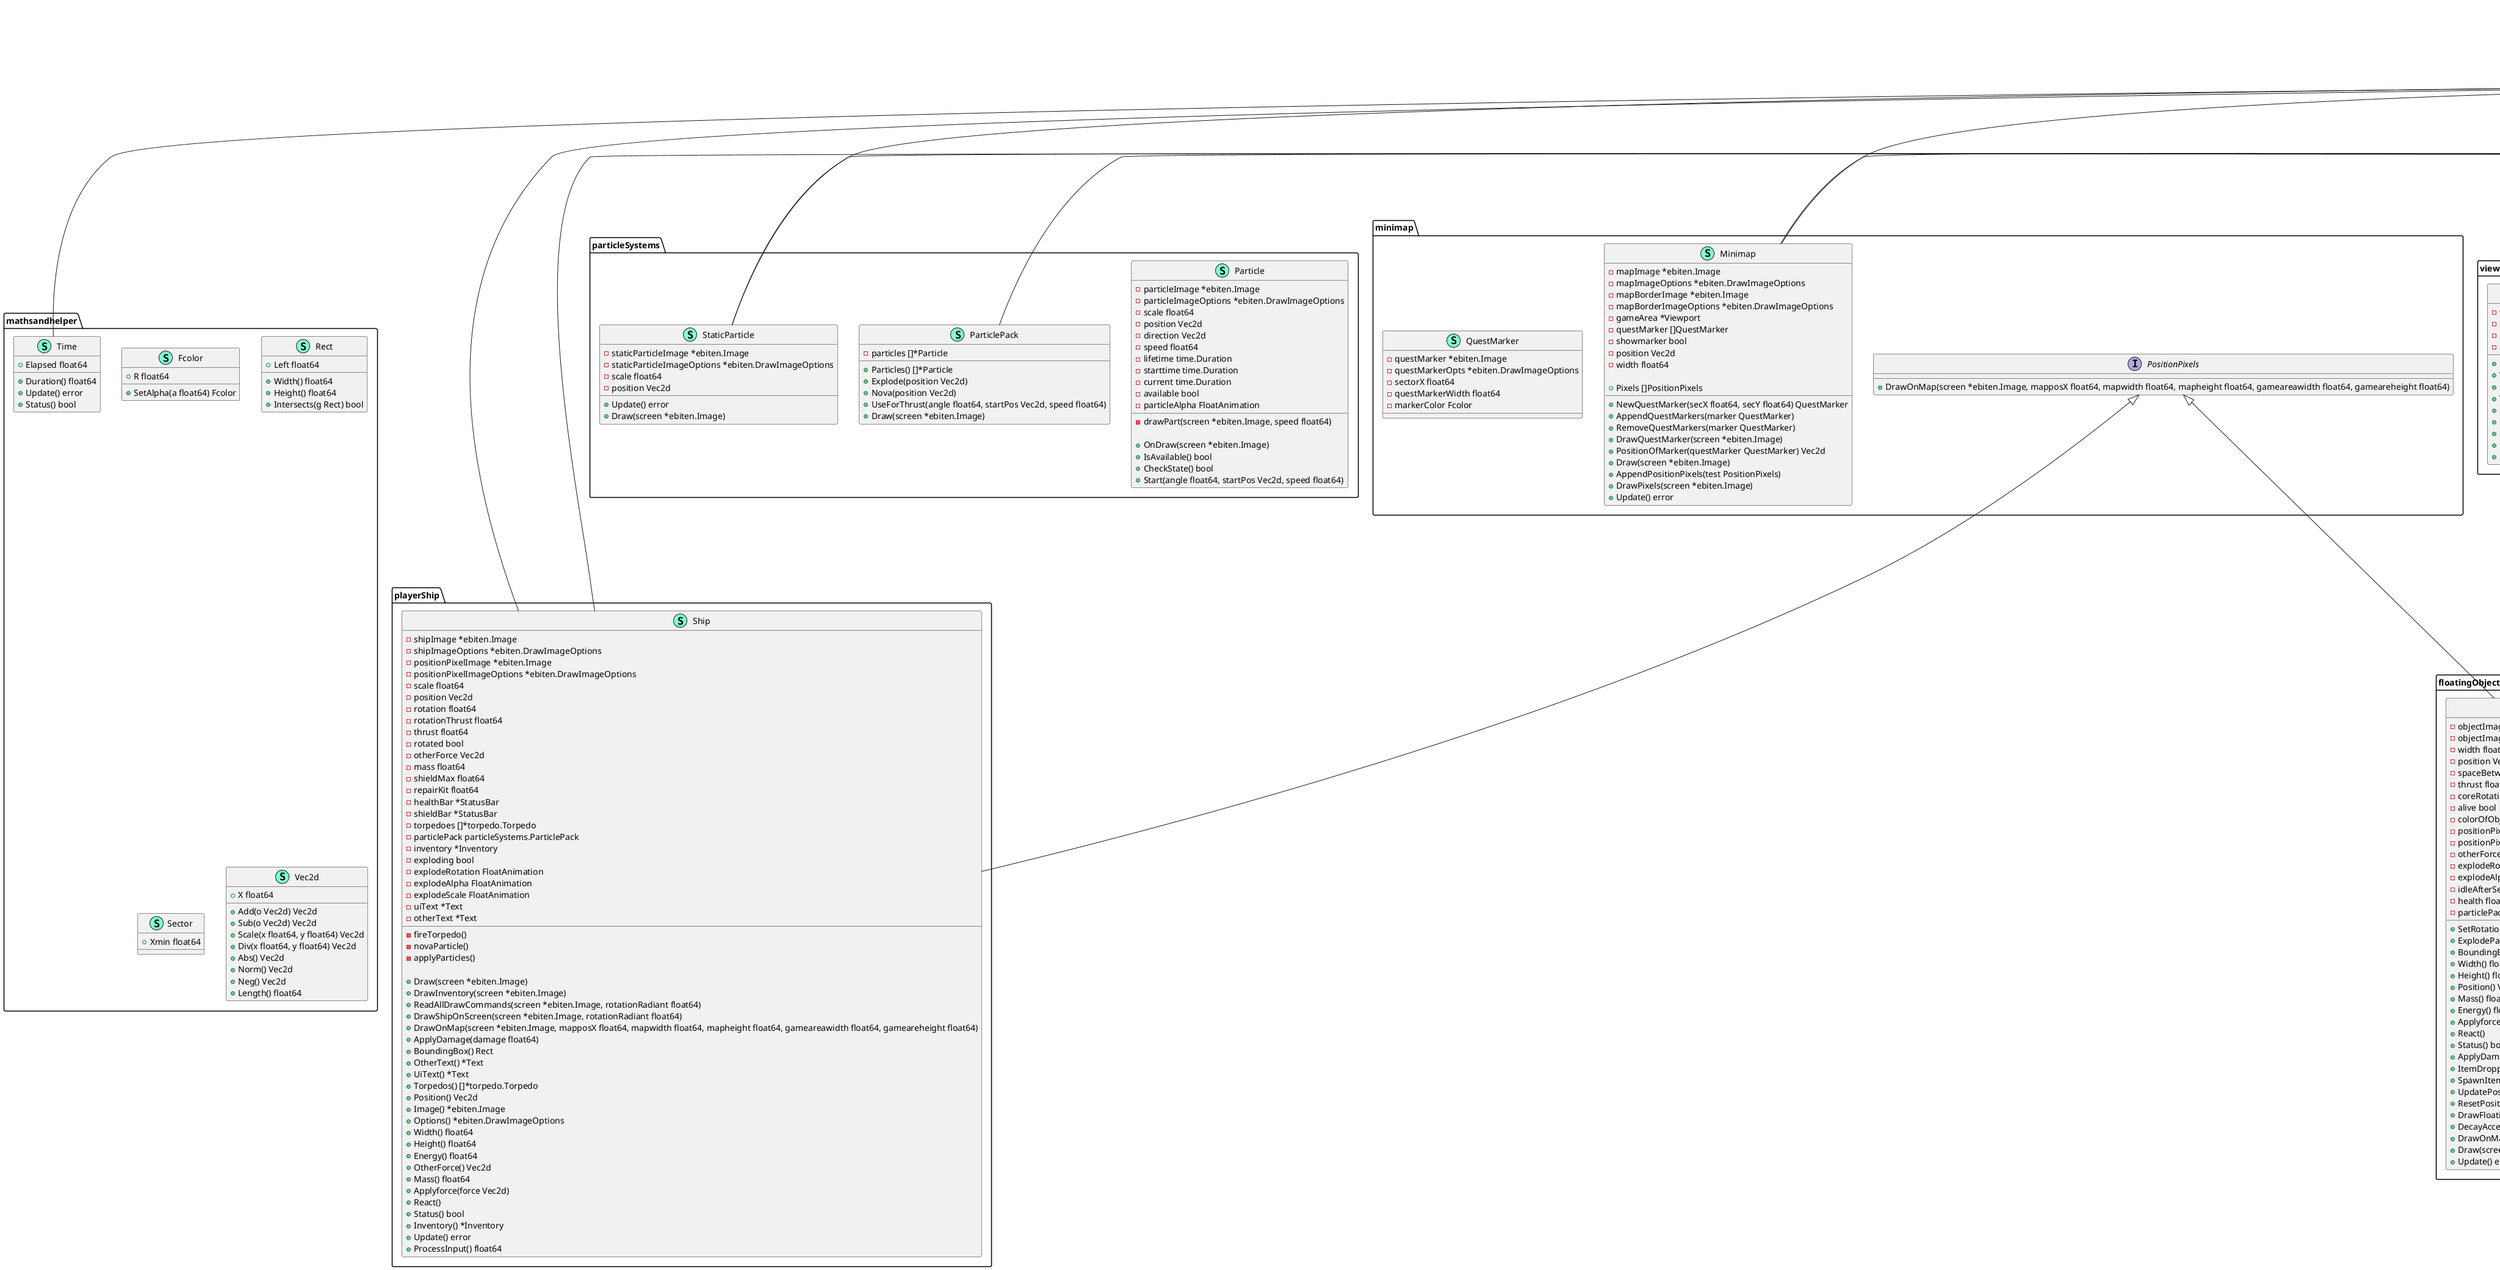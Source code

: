 @startuml
namespace animation {
    class Animation << (S,Aquamarine) >> {
        - start time.Duration
        - duration time.Duration
        - running bool
        - interpolator Interpolator
        - state animState

        - startAnim() 
        - stopAnim() bool

        + Apply(elapsed float64) bool

    }
    interface FloatAnimation  {
        + StartA() 
        + Stop() bool
        + Apply(elapsed float64) bool
        + Min() float64
        + Max() float64
        + Current() float64

    }
    class animation.Interpolator << (T, #FF7700) >>  {
    }
    class animation.animState << (T, #FF7700) >>  {
    }
    class linearFloatAnimation << (S,Aquamarine) >> {
        - min float64

        + StartA() 
        + Stop() bool
        + Min() float64
        + Max() float64
        + Current() float64

    }
}
"animation.Animation" *-- "animation.linearFloatAnimation"


namespace background {
    class BackGround << (S,Aquamarine) >> {
        - playerShip *Ship
        - backgroundImage *ebiten.Image
        - backgroundImageOptions *ebiten.DrawImageOptions
        - maxThrust float64
        - width float64
        - position Vec2d

        + LoopBackGround() 
        + Draw(screen *ebiten.Image) 
        + ConvertInputToAcceleration() 
        + Update() error

    }
}

"game.Readupdate" <|-- "background.BackGround"
"game.Renderable" <|-- "background.BackGround"

namespace collectables {
    class Item << (S,Aquamarine) >> {
        - itemImage *ebiten.Image
        - itemImageOpts *ebiten.DrawImageOptions
        - scale float64
        - rotation float64
        - position Vec2d
        - mass float64
        - collected bool
        - itemType ItemType

        + BoundingBox() Rect
        + Position() Vec2d
        + SetPosition(updatedPosition Vec2d) 
        + SetCollected(isitcollected bool) 
        + IsCollected() bool
        + Width() float64
        + Height() float64
        + Type() ItemType
        + Draw(screen *ebiten.Image) 
        + Update() error

    }
    class ItemType << (S,Aquamarine) >> {
        + TypeAsString() string

    }
    class collectables.ItemType << (T, #FF7700) >>  {
    }
}

"game.Readupdate" <|-- "collectables.Item"
"game.Renderable" <|-- "collectables.Item"

namespace floatingObjects {
    class BundledFloatingObject << (S,Aquamarine) >> {
        - bundledObjectsImageOptions *ebiten.DrawImageOptions
        - position Vec2d
        - rotation float64
        - rotationSpeed float64
        - met []*FloatingObject
        - exploded bool
        - width float64
        - otherForce Vec2d
        - mass float64
        - health float64
        - particles particleSystems.ParticlePack

        + FloatingObjects() []*FloatingObject
        + ExplodeParticles() 
        + Explode() 
        + BoundingBox() Rect
        + ApplyDamage(damage float64) 
        + Width() float64
        + Height() float64
        + Position() Vec2d
        + Mass() float64
        + Applyforce(force Vec2d) 
        + Energy() float64
        + React() 
        + ResetPosition() 
        + UpdatePosition() 
        + RotateObjectsAroundCenter() 
        + DecayAccelerationOverTime() 
        + Draw(screen *ebiten.Image) 
        + Update() error

    }
    class FloatingObject << (S,Aquamarine) >> {
        - objectImage *ebiten.Image
        - objectImageOptions *ebiten.DrawImageOptions
        - width float64
        - position Vec2d
        - spaceBetweenObjects float64
        - thrust float64
        - coreRotation float64
        - alive bool
        - colorOfObject Fcolor
        - positionPixelImage *ebiten.Image
        - positionPixelOptions *ebiten.DrawImageOptions
        - otherForce Vec2d
        - explodeRotation FloatAnimation
        - explodeAlpha FloatAnimation
        - idleAfterSeparation FloatAnimation
        - health float64
        - particlePack particleSystems.ParticlePack

        + SetRotation(rotation float64) 
        + ExplodeParticles() 
        + BoundingBox() Rect
        + Width() float64
        + Height() float64
        + Position() Vec2d
        + Mass() float64
        + Energy() float64
        + Applyforce(force Vec2d) 
        + React() 
        + Status() bool
        + ApplyDamage(damage float64) 
        + ItemDropped() bool
        + SpawnItem() *Item
        + UpdatePosition() 
        + ResetPosition() 
        + DrawFloatingObject(screen *ebiten.Image, rot float64, color Fcolor) 
        + DecayAccelerationOverTime() 
        + DrawOnMap(screen *ebiten.Image, mapposX float64, mapwidth float64, mapheight float64, gameareawidth float64, gameareheight float64) 
        + Draw(screen *ebiten.Image) 
        + Update() error

    }
}

"game.Readupdate" <|-- "floatingObjects.BundledFloatingObject"
"game.Renderable" <|-- "floatingObjects.BundledFloatingObject"
"game.Readupdate" <|-- "floatingObjects.FloatingObject"
"game.Renderable" <|-- "floatingObjects.FloatingObject"
"minimap.PositionPixels" <|-- "floatingObjects.FloatingObject"

namespace game {
    interface Collectable  {
        + BoundingBox() Rect
        + Position() Vec2d
        + SetPosition(pos Vec2d) 
        + SetCollected(isitcollected bool) 
        + IsCollected() bool
        + Type() ItemType

    }
    class Game << (S,Aquamarine) >> {
        - viewPort *Viewport
        - met *floatingObjects.FloatingObject
        - scale float64

        + Img *playerShip.Ship
        + BG []*background.BackGround
        + Renderables []Renderable
        + Readupdate []Readupdate
        + Objects []Object
        + ItemOwners []ItemOwner
        + Collectables []Collectable
        + MiniMap *minimap.Minimap
        + Ship *playerShip.Ship

        - applyCollisions() 
        - applyTorpedos() 

        + Update() error
        + Draw(screen *ebiten.Image) 
        + DropItems() 
        + Layout(outsideWidth int, outsideHeight int) (int, int)
        + CreateNewRandomMeteoride() 
        + CreateRandomObject() 
        + CreateRandomObject1() 
        + PickUpCollectables() 
        + Setup() 

    }
    interface ItemOwner  {
        + SpawnItem() *Item
        + Status() bool
        + ItemDropped() bool

    }
    interface Object  {
        + BoundingBox() Rect
        + Energy() float64
        + Position() Vec2d
        + Applyforce(force Vec2d) 
        + Mass() float64
        + React() 
        + ApplyDamage(damage float64) 

    }
    interface Readupdate  {
        + Update() error

    }
    interface Renderable  {
        + Draw(screen *ebiten.Image) 

    }
}

"game.Readupdate" <|-- "game.Game"
"game.Renderable" <|-- "game.Game"

namespace inventory {
    class Inventory << (S,Aquamarine) >> {
        - inventory <font color=blue>map</font>[ItemType]int
        - visible bool

        + AddToInventory(itemtype ItemType) 
        + AllItems() <font color=blue>map</font>[ItemType]int
        + Visible() bool
        + SetVisible(state bool) 
        + Update() 

    }
}


namespace mathsandhelper {
    class Fcolor << (S,Aquamarine) >> {
        + R float64

        + SetAlpha(a float64) Fcolor

    }
    class Rect << (S,Aquamarine) >> {
        + Left float64

        + Width() float64
        + Height() float64
        + Intersects(g Rect) bool

    }
    class Sector << (S,Aquamarine) >> {
        + Xmin float64

    }
    class Time << (S,Aquamarine) >> {
        + Elapsed float64

        + Duration() float64
        + Update() error
        + Status() bool

    }
    class Vec2d << (S,Aquamarine) >> {
        + X float64

        + Add(o Vec2d) Vec2d
        + Sub(o Vec2d) Vec2d
        + Scale(x float64, y float64) Vec2d
        + Div(x float64, y float64) Vec2d
        + Abs() Vec2d
        + Norm() Vec2d
        + Neg() Vec2d
        + Length() float64

    }
}

"game.Readupdate" <|-- "mathsandhelper.Time"

namespace minimap {
    class Minimap << (S,Aquamarine) >> {
        - mapImage *ebiten.Image
        - mapImageOptions *ebiten.DrawImageOptions
        - mapBorderImage *ebiten.Image
        - mapBorderImageOptions *ebiten.DrawImageOptions
        - gameArea *Viewport
        - questMarker []QuestMarker
        - showmarker bool
        - position Vec2d
        - width float64

        + Pixels []PositionPixels

        + NewQuestMarker(secX float64, secY float64) QuestMarker
        + AppendQuestMarkers(marker QuestMarker) 
        + RemoveQuestMarkers(marker QuestMarker) 
        + DrawQuestMarker(screen *ebiten.Image) 
        + PositionOfMarker(questMarker QuestMarker) Vec2d
        + Draw(screen *ebiten.Image) 
        + AppendPositionPixels(test PositionPixels) 
        + DrawPixels(screen *ebiten.Image) 
        + Update() error

    }
    interface PositionPixels  {
        + DrawOnMap(screen *ebiten.Image, mapposX float64, mapwidth float64, mapheight float64, gameareawidth float64, gameareheight float64) 

    }
    class QuestMarker << (S,Aquamarine) >> {
        - questMarker *ebiten.Image
        - questMarkerOpts *ebiten.DrawImageOptions
        - sectorX float64
        - questMarkerWidth float64
        - markerColor Fcolor

    }
}

"game.Readupdate" <|-- "minimap.Minimap"
"game.Renderable" <|-- "minimap.Minimap"

namespace particleSystems {
    class Particle << (S,Aquamarine) >> {
        - particleImage *ebiten.Image
        - particleImageOptions *ebiten.DrawImageOptions
        - scale float64
        - position Vec2d
        - direction Vec2d
        - speed float64
        - lifetime time.Duration
        - starttime time.Duration
        - current time.Duration
        - available bool
        - particleAlpha FloatAnimation

        - drawPart(screen *ebiten.Image, speed float64) 

        + OnDraw(screen *ebiten.Image) 
        + IsAvailable() bool
        + CheckState() bool
        + Start(angle float64, startPos Vec2d, speed float64) 

    }
    class ParticlePack << (S,Aquamarine) >> {
        - particles []*Particle

        + Particles() []*Particle
        + Explode(position Vec2d) 
        + Nova(position Vec2d) 
        + UseForThrust(angle float64, startPos Vec2d, speed float64) 
        + Draw(screen *ebiten.Image) 

    }
    class StaticParticle << (S,Aquamarine) >> {
        - staticParticleImage *ebiten.Image
        - staticParticleImageOptions *ebiten.DrawImageOptions
        - scale float64
        - position Vec2d

        + Update() error
        + Draw(screen *ebiten.Image) 

    }
}

"game.Renderable" <|-- "particleSystems.ParticlePack"
"game.Readupdate" <|-- "particleSystems.StaticParticle"
"game.Renderable" <|-- "particleSystems.StaticParticle"

namespace playerShip {
    class Ship << (S,Aquamarine) >> {
        - shipImage *ebiten.Image
        - shipImageOptions *ebiten.DrawImageOptions
        - positionPixelImage *ebiten.Image
        - positionPixelImageOptions *ebiten.DrawImageOptions
        - scale float64
        - position Vec2d
        - rotation float64
        - rotationThrust float64
        - thrust float64
        - rotated bool
        - otherForce Vec2d
        - mass float64
        - shieldMax float64
        - repairKit float64
        - healthBar *StatusBar
        - shieldBar *StatusBar
        - torpedoes []*torpedo.Torpedo
        - particlePack particleSystems.ParticlePack
        - inventory *Inventory
        - exploding bool
        - explodeRotation FloatAnimation
        - explodeAlpha FloatAnimation
        - explodeScale FloatAnimation
        - uiText *Text
        - otherText *Text

        - fireTorpedo() 
        - novaParticle() 
        - applyParticles() 

        + Draw(screen *ebiten.Image) 
        + DrawInventory(screen *ebiten.Image) 
        + ReadAllDrawCommands(screen *ebiten.Image, rotationRadiant float64) 
        + DrawShipOnScreen(screen *ebiten.Image, rotationRadiant float64) 
        + DrawOnMap(screen *ebiten.Image, mapposX float64, mapwidth float64, mapheight float64, gameareawidth float64, gameareheight float64) 
        + ApplyDamage(damage float64) 
        + BoundingBox() Rect
        + OtherText() *Text
        + UiText() *Text
        + Torpedos() []*torpedo.Torpedo
        + Position() Vec2d
        + Image() *ebiten.Image
        + Options() *ebiten.DrawImageOptions
        + Width() float64
        + Height() float64
        + Energy() float64
        + OtherForce() Vec2d
        + Mass() float64
        + Applyforce(force Vec2d) 
        + React() 
        + Status() bool
        + Inventory() *Inventory
        + Update() error
        + ProcessInput() float64

    }
}

"game.Readupdate" <|-- "playerShip.Ship"
"game.Renderable" <|-- "playerShip.Ship"
"minimap.PositionPixels" <|-- "playerShip.Ship"

namespace statusBar {
    class StatusBar << (S,Aquamarine) >> {
        - img *ebiten.Image
        - statusBarDisplay *ebiten.DrawImageOptions
        - width int
        - position Vec2d
        - decreaseAnimation FloatAnimation
        - currentBarValue float64
        - maxBarValue float64
        - repairKit float64
        - onHit bool
        - color color.RGBA

        - repairHullAndRechargeShield() 

        + Draw(screen *ebiten.Image) 
        + Position() Vec2d
        + Percentage() float64
        + ApplyDamage(damage float64) 
        + Decrease(damage float64) 
        + Update() 

    }
}

"game.Renderable" <|-- "statusBar.StatusBar"

namespace textOnScreen {
    class Text << (S,Aquamarine) >> {
        - font1 font.Face
        - fontsize float64

        + SetupText(size float64, font2 []byte) 
        + TextToScreen(screen *ebiten.Image, X int, Y int, String string, line int) 

    }
}


namespace torpedo {
    class Torpedo << (S,Aquamarine) >> {
        - torpedoImage *ebiten.Image
        - torpedoimageOptions *ebiten.DrawImageOptions
        - width float64
        - scale float64
        - position Vec2d
        - dir Vec2d
        - aniLayer0Degree float64
        - aniLayer1Degree float64
        - color0 Fcolor
        - color1 Fcolor
        - state TorpedoLifeState
        - explodingAlpha FloatAnimation
        - explodingScale FloatAnimation
        - lifetime FloatAnimation
        - lifetimeDuration time.Duration

        + Damage float64

        - drawImg(screen *ebiten.Image, rot float64, scale float64, color Fcolor) 

        + IsAvailable() bool
        + IsActive() bool
        + Explode() 
        + Reset() 
        + Fire(startPos Vec2d, rotDegree float64) 
        + Width() float64
        + Height() float64
        + BoundingBox() Rect
        + Position() Vec2d
        + Hits(state bool) bool
        + OnDraw(screen *ebiten.Image) 

    }
    class torpedo.TorpedoLifeState << (T, #FF7700) >>  {
    }
}


namespace viewport {
    class Viewport << (S,Aquamarine) >> {
        - width float64
        - position Vec2d
        - playerShip *Ship
        - sectors int

        + CalculateSectorBounds(X float64, Y float64) Sector
        + Width() float64
        + Height() float64
        + WhichSector() (int, int)
        + SpawnInSectorRandom(X float64, Y float64) Vec2d
        + ShipIsInWhichSector(screen *ebiten.Image) 
        + Status() bool
        + UpdatePosition() 
        + Update() error

    }
}

"game.Readupdate" <|-- "viewport.Viewport"

"__builtin__.int" #.. "animation.animState"
"__builtin__.int" #.. "collectables.ItemType"
"__builtin__.int" #.. "torpedo.TorpedoLifeState"
"animation.<font color=blue>func</font>(float64) " #.. "animation.Interpolator"
@enduml
